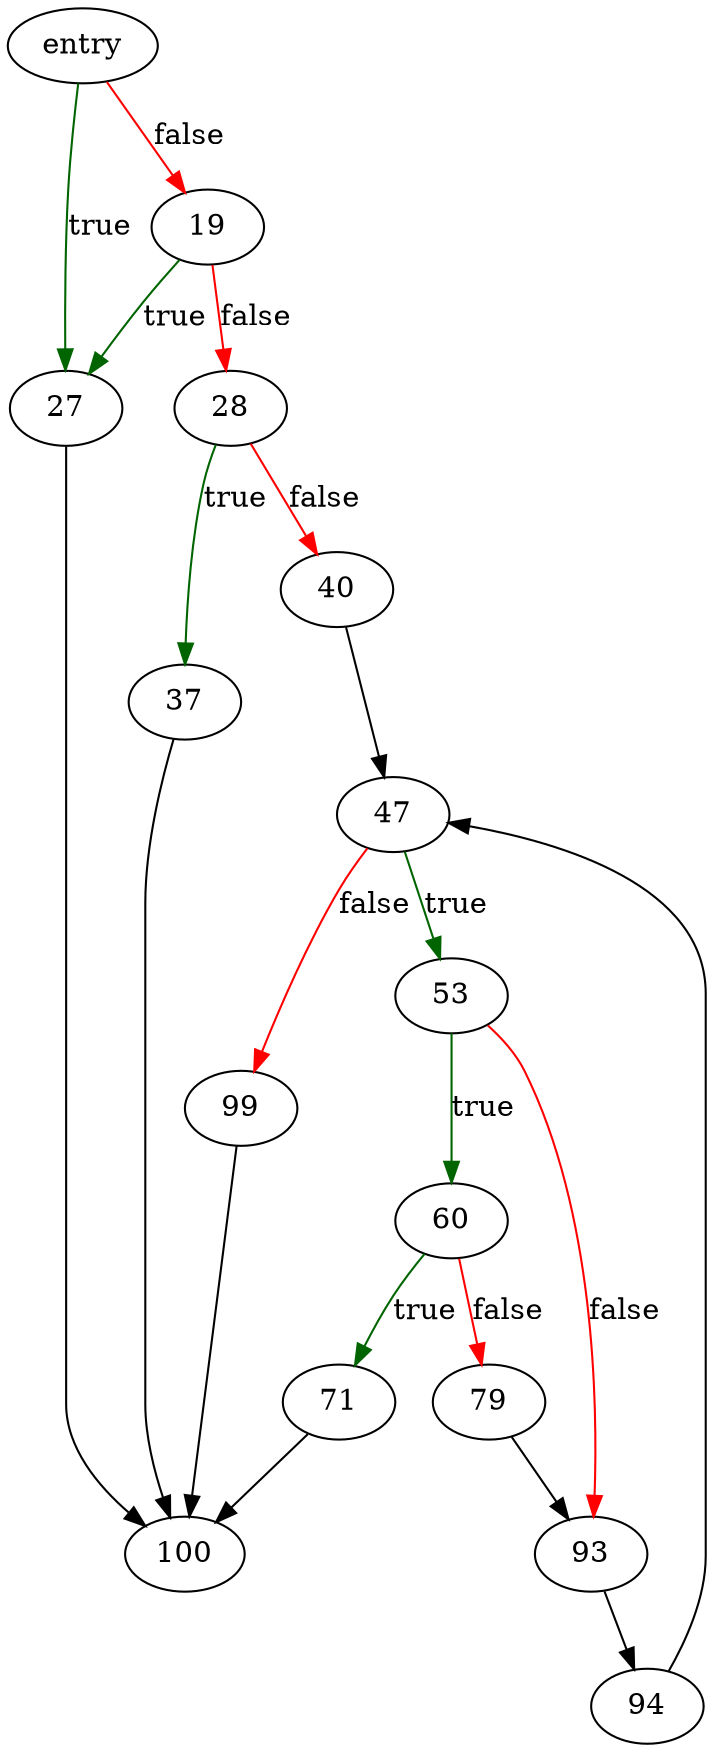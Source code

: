 digraph "sqlite3ResolveOrderGroupBy" {
	// Node definitions.
	4 [label=entry];
	19;
	27;
	28;
	37;
	40;
	47;
	53;
	60;
	71;
	79;
	93;
	94;
	99;
	100;

	// Edge definitions.
	4 -> 19 [
		color=red
		label=false
	];
	4 -> 27 [
		color=darkgreen
		label=true
	];
	19 -> 27 [
		color=darkgreen
		label=true
	];
	19 -> 28 [
		color=red
		label=false
	];
	27 -> 100;
	28 -> 37 [
		color=darkgreen
		label=true
	];
	28 -> 40 [
		color=red
		label=false
	];
	37 -> 100;
	40 -> 47;
	47 -> 53 [
		color=darkgreen
		label=true
	];
	47 -> 99 [
		color=red
		label=false
	];
	53 -> 60 [
		color=darkgreen
		label=true
	];
	53 -> 93 [
		color=red
		label=false
	];
	60 -> 71 [
		color=darkgreen
		label=true
	];
	60 -> 79 [
		color=red
		label=false
	];
	71 -> 100;
	79 -> 93;
	93 -> 94;
	94 -> 47;
	99 -> 100;
}